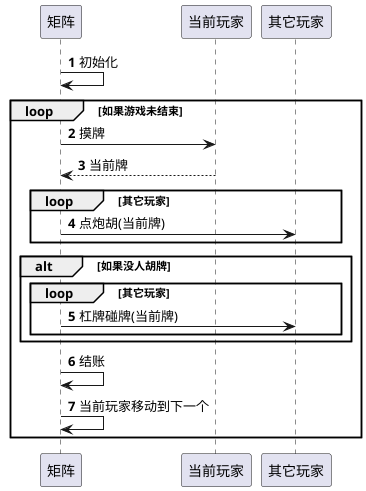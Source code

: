 @startuml
'https://plantuml.com/sequence-diagram

autonumber

矩阵 -> 矩阵 : 初始化
loop 如果游戏未结束
    矩阵 -> 当前玩家: 摸牌
    return 当前牌
    loop 其它玩家
        矩阵 -> 其它玩家: 点炮胡(当前牌)
    end
    alt 如果没人胡牌
        loop 其它玩家
            矩阵 -> 其它玩家: 杠牌碰牌(当前牌)
        end
    end
    矩阵 -> 矩阵 : 结账
    矩阵 -> 矩阵 : 当前玩家移动到下一个
end

@enduml